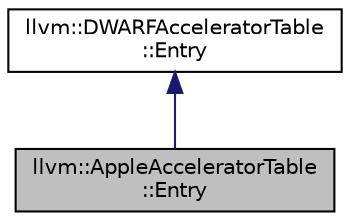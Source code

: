 digraph "llvm::AppleAcceleratorTable::Entry"
{
 // LATEX_PDF_SIZE
  bgcolor="transparent";
  edge [fontname="Helvetica",fontsize="10",labelfontname="Helvetica",labelfontsize="10"];
  node [fontname="Helvetica",fontsize="10",shape=record];
  Node1 [label="llvm::AppleAcceleratorTable\l::Entry",height=0.2,width=0.4,color="black", fillcolor="grey75", style="filled", fontcolor="black",tooltip="Apple-specific implementation of an Accelerator Entry."];
  Node2 -> Node1 [dir="back",color="midnightblue",fontsize="10",style="solid",fontname="Helvetica"];
  Node2 [label="llvm::DWARFAcceleratorTable\l::Entry",height=0.2,width=0.4,color="black",URL="$classllvm_1_1DWARFAcceleratorTable_1_1Entry.html",tooltip="An abstract class representing a single entry in the accelerator tables."];
}

